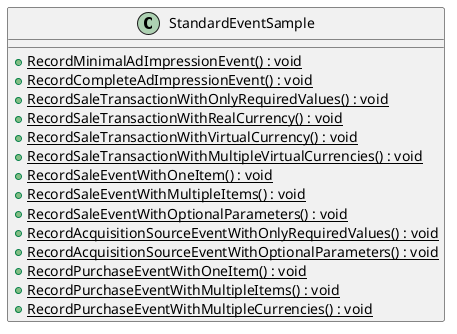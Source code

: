 @startuml
class StandardEventSample {
    + {static} RecordMinimalAdImpressionEvent() : void
    + {static} RecordCompleteAdImpressionEvent() : void
    + {static} RecordSaleTransactionWithOnlyRequiredValues() : void
    + {static} RecordSaleTransactionWithRealCurrency() : void
    + {static} RecordSaleTransactionWithVirtualCurrency() : void
    + {static} RecordSaleTransactionWithMultipleVirtualCurrencies() : void
    + {static} RecordSaleEventWithOneItem() : void
    + {static} RecordSaleEventWithMultipleItems() : void
    + {static} RecordSaleEventWithOptionalParameters() : void
    + {static} RecordAcquisitionSourceEventWithOnlyRequiredValues() : void
    + {static} RecordAcquisitionSourceEventWithOptionalParameters() : void
    + {static} RecordPurchaseEventWithOneItem() : void
    + {static} RecordPurchaseEventWithMultipleItems() : void
    + {static} RecordPurchaseEventWithMultipleCurrencies() : void
}
@enduml
